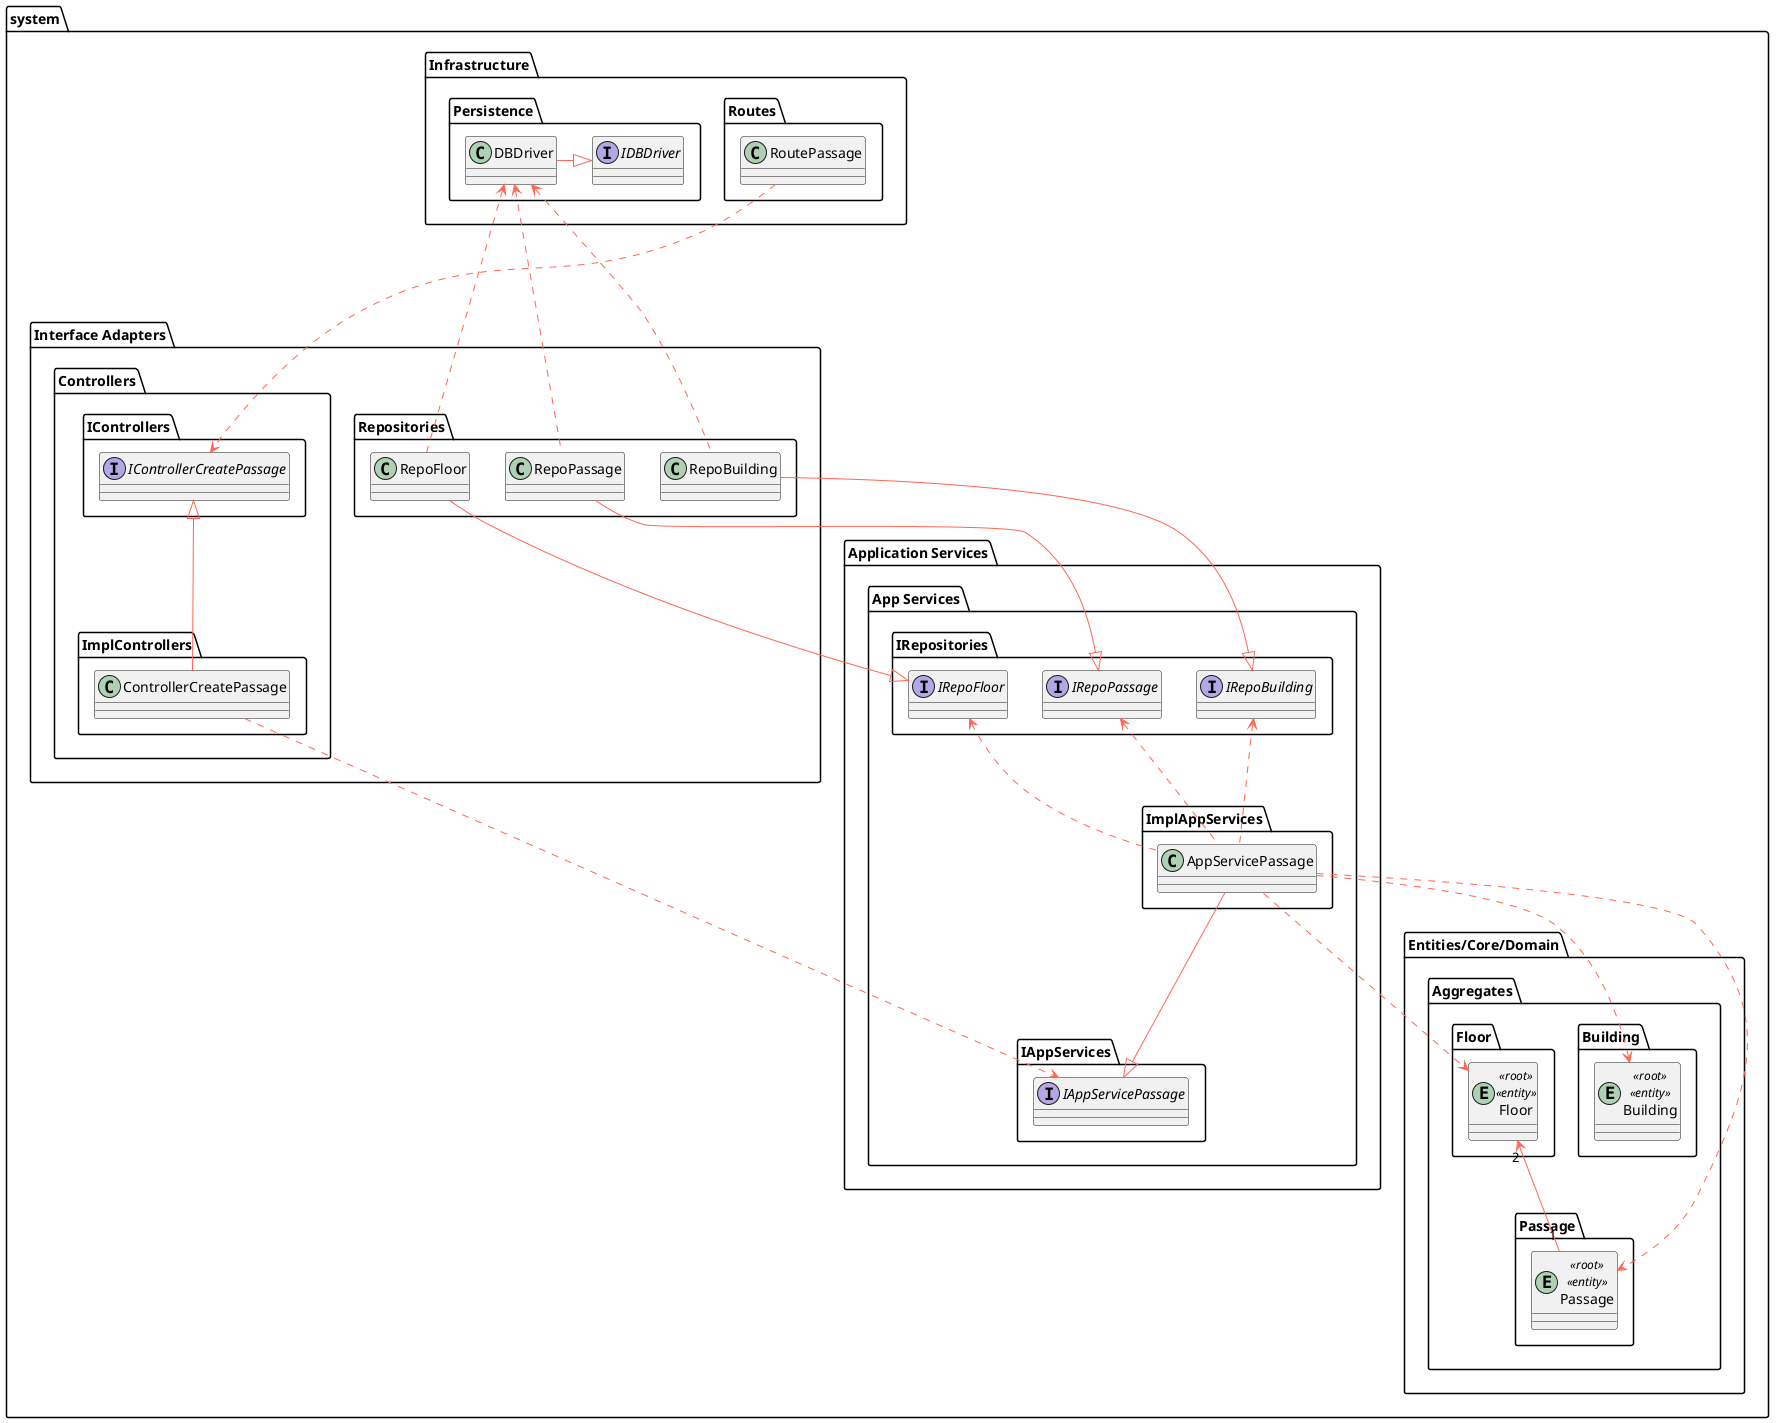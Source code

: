 @startuml

skinparam component {
    FontSize 16
    BackgroundColor<<Apache>> LightCoral
    BorderColor<<Apache>> #FF6655
    FontName Courier
    BorderColor black
    BackgroundColor DeepSkyBlue
    ArrowFontName Impact
    ArrowColor #FF6655
}

package system {
    package "Infrastructure" {
        package "Routes" {
            class RoutePassage
        }

        package "Persistence" {
            interface IDBDriver
            class DBDriver
        }

        DBDriver -right-|> IDBDriver
    }

    package "Interface Adapters" {
        package "Controllers" {
            package "IControllers" {
                interface IControllerCreatePassage
            }

            package "ImplControllers" {
                class ControllerCreatePassage
            }
            ControllerCreatePassage -up-|> IControllerCreatePassage
        }

        package "Repositories" {
            class RepoBuilding
            class RepoFloor
            class RepoPassage
        }

        RepoBuilding .up.> DBDriver
        RepoFloor .up.> DBDriver
        RepoPassage .up.> DBDriver

        RoutePassage ....> IControllerCreatePassage
    }

    package "Application Services" {
        package "App Services" {
            package "IAppServices" {
                interface IAppServicePassage
            }

            package "ImplAppServices" {
                class AppServicePassage
            }

            AppServicePassage --|> IAppServicePassage

            package "IRepositories" {
                interface IRepoBuilding
                interface IRepoFloor
                interface IRepoPassage
            }

            RepoBuilding --|> IRepoBuilding
            RepoFloor --|> IRepoFloor
            RepoPassage --|> IRepoPassage
        }

        ControllerCreatePassage ..> IAppServicePassage

        AppServicePassage .up.> IRepoBuilding
        AppServicePassage .up.> IRepoFloor
        AppServicePassage .up.> IRepoPassage
    }

    package "Entities/Core/Domain" {
        package "Aggregates" {

            package "Passage" as a_Passage {
                entity Passage <<root>> <<entity>>
            }

            package "Building" as a_building {
                entity Building <<root>> <<entity>>
            }

            package "Floor" as a_floor {
                entity Floor <<root>> <<entity>>
            }
        }
        Passage "1" -up-> "2" Floor

        AppServicePassage ..> Passage
        AppServicePassage ..> Floor
        AppServicePassage ..> Building

        'package "Services" {
        '}
    }
}

@enduml

